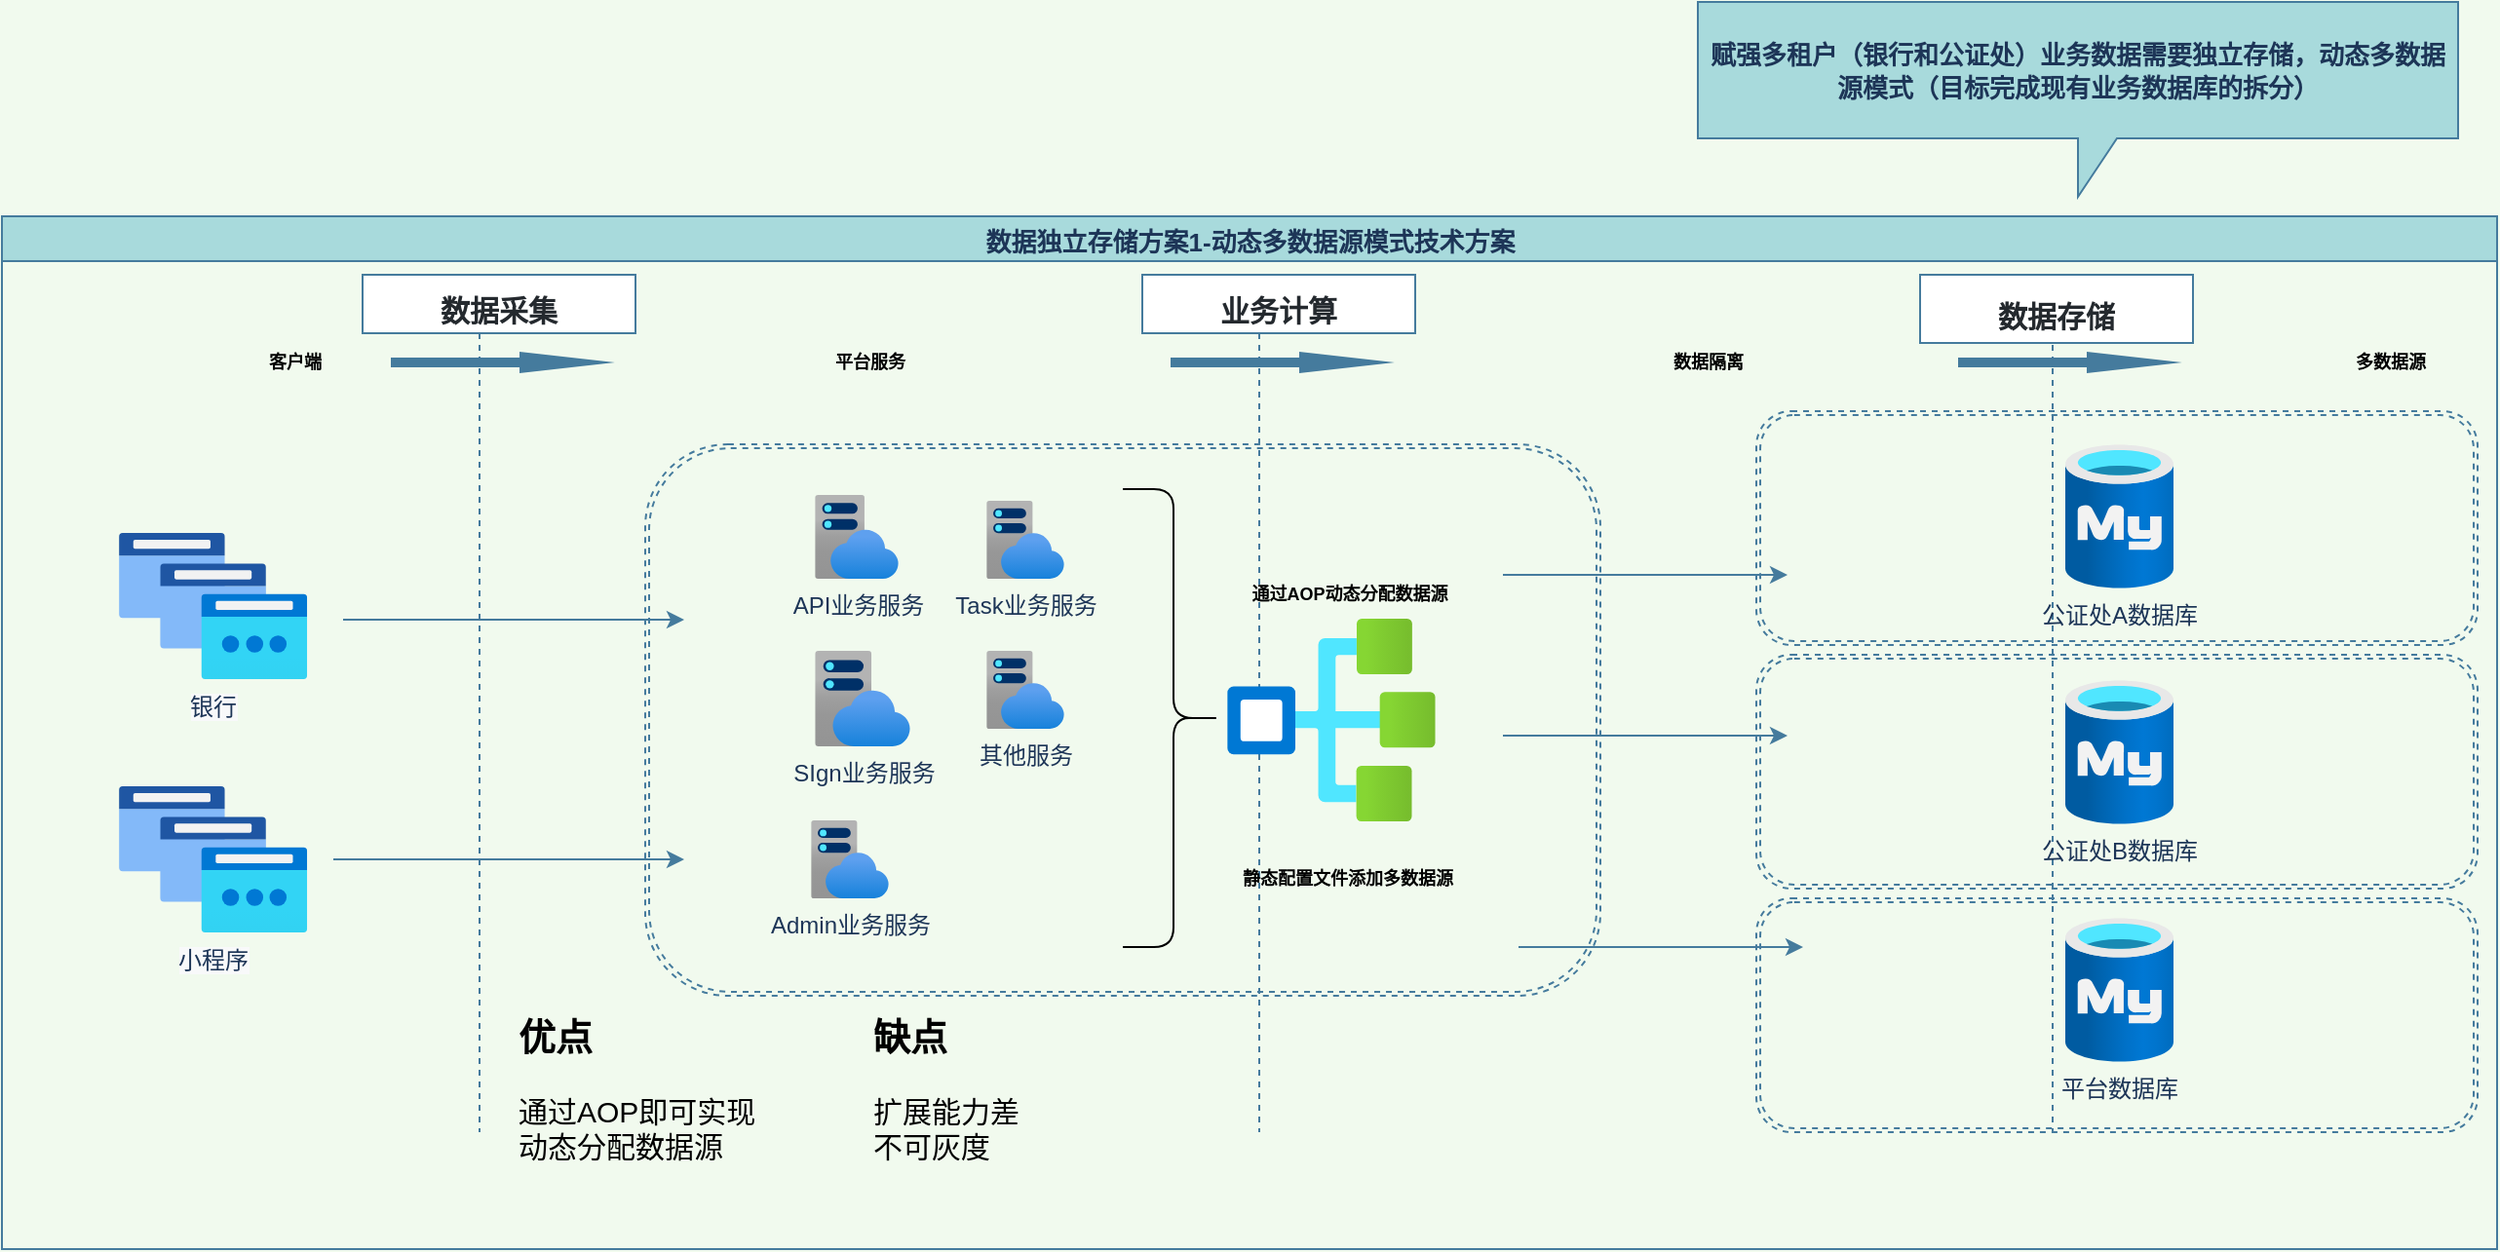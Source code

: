 <mxfile version="17.4.6" type="github" pages="2">
  <diagram id="78BLoj6I48kYaRuqE5UL" name="数据独立存储方案1-传统多数据源模式">
    <mxGraphModel dx="1422" dy="762" grid="1" gridSize="10" guides="1" tooltips="1" connect="1" arrows="1" fold="1" page="1" pageScale="1" pageWidth="1600" pageHeight="900" background="#F1FAEE" math="0" shadow="0">
      <root>
        <mxCell id="0" />
        <mxCell id="1" parent="0" />
        <mxCell id="ZK2Sy7To2DuazH64TaJp-1" value="&lt;span style=&quot;font-size: 13px&quot;&gt;数据独立存储方案1-动态多数据源模式技术方案&lt;/span&gt;" style="swimlane;labelBackgroundColor=none;labelBorderColor=none;fontSize=16;fillColor=#A8DADC;html=1;strokeColor=#457B9D;fontColor=#1D3557;" parent="1" vertex="1">
          <mxGeometry x="30" y="150" width="1280" height="530" as="geometry">
            <mxRectangle x="30" y="150" width="160" height="23" as="alternateBounds" />
          </mxGeometry>
        </mxCell>
        <mxCell id="8aGe5UOQVmx-klE6Vs5v-14" value="" style="shape=ext;double=1;rounded=1;whiteSpace=wrap;html=1;dashed=1;labelBackgroundColor=none;sketch=0;fontSize=14;fontColor=#000000;strokeColor=#457B9D;fillColor=none;" parent="ZK2Sy7To2DuazH64TaJp-1" vertex="1">
          <mxGeometry x="900" y="350" width="370" height="120" as="geometry" />
        </mxCell>
        <mxCell id="ZK2Sy7To2DuazH64TaJp-43" value="" style="shape=ext;double=1;rounded=1;whiteSpace=wrap;html=1;dashed=1;labelBackgroundColor=none;sketch=0;fontSize=14;fontColor=#000000;strokeColor=#457B9D;fillColor=none;labelPosition=center;verticalLabelPosition=top;align=center;verticalAlign=bottom;" parent="ZK2Sy7To2DuazH64TaJp-1" vertex="1">
          <mxGeometry x="330" y="117" width="490" height="283" as="geometry" />
        </mxCell>
        <mxCell id="ZK2Sy7To2DuazH64TaJp-2" value="" style="shape=ext;double=1;rounded=1;whiteSpace=wrap;html=1;dashed=1;labelBackgroundColor=none;sketch=0;fontSize=14;fontColor=#000000;strokeColor=#457B9D;fillColor=none;" parent="ZK2Sy7To2DuazH64TaJp-1" vertex="1">
          <mxGeometry x="900" y="100" width="370" height="120" as="geometry" />
        </mxCell>
        <mxCell id="ZK2Sy7To2DuazH64TaJp-3" value="" style="shape=ext;double=1;rounded=1;whiteSpace=wrap;html=1;dashed=1;labelBackgroundColor=none;sketch=0;fontSize=14;fontColor=#000000;strokeColor=#457B9D;fillColor=none;" parent="ZK2Sy7To2DuazH64TaJp-1" vertex="1">
          <mxGeometry x="900" y="225" width="370" height="120" as="geometry" />
        </mxCell>
        <mxCell id="ZK2Sy7To2DuazH64TaJp-4" value="" style="line;strokeWidth=1;direction=south;html=1;strokeColor=#457B9D;dashed=1;labelBackgroundColor=#F1FAEE;fillColor=#A8DADC;fontColor=#1D3557;" parent="ZK2Sy7To2DuazH64TaJp-1" vertex="1">
          <mxGeometry x="240" y="60" width="10" height="410" as="geometry" />
        </mxCell>
        <mxCell id="ZK2Sy7To2DuazH64TaJp-5" value="" style="line;strokeWidth=1;direction=south;html=1;strokeColor=#457B9D;dashed=1;labelBackgroundColor=#F1FAEE;fillColor=#A8DADC;fontColor=#1D3557;" parent="ZK2Sy7To2DuazH64TaJp-1" vertex="1">
          <mxGeometry x="1047" y="60" width="10" height="410" as="geometry" />
        </mxCell>
        <mxCell id="ZK2Sy7To2DuazH64TaJp-6" value="" style="line;strokeWidth=1;direction=south;html=1;strokeColor=#457B9D;dashed=1;labelBackgroundColor=#F1FAEE;fillColor=#A8DADC;fontColor=#1D3557;" parent="ZK2Sy7To2DuazH64TaJp-1" vertex="1">
          <mxGeometry x="640" y="60" width="10" height="410" as="geometry" />
        </mxCell>
        <mxCell id="ZK2Sy7To2DuazH64TaJp-7" value="公证处A数据库" style="aspect=fixed;html=1;points=[];align=center;image;fontSize=12;image=img/lib/azure2/databases/Azure_Database_MySQL_Server.svg;labelBackgroundColor=none;fillColor=#A8DADC;strokeColor=#457B9D;fontColor=#1D3557;" parent="ZK2Sy7To2DuazH64TaJp-1" vertex="1">
          <mxGeometry x="1058.5" y="117" width="55.5" height="74" as="geometry" />
        </mxCell>
        <mxCell id="ZK2Sy7To2DuazH64TaJp-9" value="公证处B数据库" style="aspect=fixed;html=1;points=[];align=center;image;fontSize=12;image=img/lib/azure2/databases/Azure_Database_MySQL_Server.svg;labelBackgroundColor=none;fillColor=#A8DADC;strokeColor=#457B9D;fontColor=#1D3557;" parent="ZK2Sy7To2DuazH64TaJp-1" vertex="1">
          <mxGeometry x="1058.5" y="238" width="55.5" height="74" as="geometry" />
        </mxCell>
        <mxCell id="ZK2Sy7To2DuazH64TaJp-10" value="&lt;span&gt;平台数据库&lt;/span&gt;" style="aspect=fixed;html=1;points=[];align=center;image;fontSize=12;image=img/lib/azure2/databases/Azure_Database_MySQL_Server.svg;labelBackgroundColor=none;fillColor=#A8DADC;strokeColor=#457B9D;fontColor=#1D3557;" parent="ZK2Sy7To2DuazH64TaJp-1" vertex="1">
          <mxGeometry x="1058.5" y="360" width="55.5" height="74" as="geometry" />
        </mxCell>
        <mxCell id="ZK2Sy7To2DuazH64TaJp-11" value="" style="shape=singleArrow;whiteSpace=wrap;html=1;arrowWidth=0.4;arrowSize=0.4;rounded=0;sketch=0;fontColor=#1D3557;strokeColor=#457B9D;fillColor=#457B9D;" parent="ZK2Sy7To2DuazH64TaJp-1" vertex="1">
          <mxGeometry x="200" y="70" width="110" height="10" as="geometry" />
        </mxCell>
        <mxCell id="ZK2Sy7To2DuazH64TaJp-12" value="&lt;span style=&quot;font-size: 9px&quot;&gt;客户端&lt;/span&gt;" style="text;html=1;align=center;verticalAlign=middle;resizable=0;points=[];autosize=1;strokeColor=none;fillColor=none;fontColor=#000000;fontStyle=1;fontSize=9;" parent="ZK2Sy7To2DuazH64TaJp-1" vertex="1">
          <mxGeometry x="125" y="65" width="50" height="20" as="geometry" />
        </mxCell>
        <mxCell id="ZK2Sy7To2DuazH64TaJp-13" value="&lt;h3 style=&quot;padding: 0px ; margin: 24px 0px 16px ; box-sizing: border-box ; font-size: 1.25em ; line-height: 1.25 ; color: rgb(36 , 41 , 46) ; font-family: , &amp;#34;blinkmacsystemfont&amp;#34; , &amp;#34;segoe ui&amp;#34; , &amp;#34;helvetica&amp;#34; , &amp;#34;arial&amp;#34; , sans-serif , &amp;#34;apple color emoji&amp;#34; , &amp;#34;segoe ui emoji&amp;#34; , &amp;#34;segoe ui symbol&amp;#34;&quot;&gt;数据采集&lt;/h3&gt;" style="whiteSpace=wrap;html=1;rounded=0;sketch=0;fontColor=#1D3557;strokeColor=#457B9D;fillColor=#FFFFFF;labelBackgroundColor=none;" parent="ZK2Sy7To2DuazH64TaJp-1" vertex="1">
          <mxGeometry x="185" y="30" width="140" height="30" as="geometry" />
        </mxCell>
        <mxCell id="ZK2Sy7To2DuazH64TaJp-14" value="" style="shape=singleArrow;whiteSpace=wrap;html=1;arrowWidth=0.4;arrowSize=0.4;rounded=0;sketch=0;fontColor=#1D3557;strokeColor=#457B9D;fillColor=#457B9D;" parent="ZK2Sy7To2DuazH64TaJp-1" vertex="1">
          <mxGeometry x="600" y="70" width="110" height="10" as="geometry" />
        </mxCell>
        <mxCell id="ZK2Sy7To2DuazH64TaJp-15" value="&lt;h3 style=&quot;padding: 0px ; margin: 24px 0px 16px ; box-sizing: border-box ; font-size: 1.25em ; line-height: 1.25 ; color: rgb(36 , 41 , 46) ; font-family: , &amp;#34;blinkmacsystemfont&amp;#34; , &amp;#34;segoe ui&amp;#34; , &amp;#34;helvetica&amp;#34; , &amp;#34;arial&amp;#34; , sans-serif , &amp;#34;apple color emoji&amp;#34; , &amp;#34;segoe ui emoji&amp;#34; , &amp;#34;segoe ui symbol&amp;#34;&quot;&gt;业务计算&lt;/h3&gt;" style="whiteSpace=wrap;html=1;rounded=0;sketch=0;fontColor=#1D3557;strokeColor=#457B9D;fillColor=#FFFFFF;" parent="ZK2Sy7To2DuazH64TaJp-1" vertex="1">
          <mxGeometry x="585" y="30" width="140" height="30" as="geometry" />
        </mxCell>
        <mxCell id="ZK2Sy7To2DuazH64TaJp-16" value="" style="shape=singleArrow;whiteSpace=wrap;html=1;arrowWidth=0.4;arrowSize=0.4;rounded=0;sketch=0;fontColor=#1D3557;strokeColor=#457B9D;fillColor=#457B9D;" parent="ZK2Sy7To2DuazH64TaJp-1" vertex="1">
          <mxGeometry x="1004" y="70" width="110" height="10" as="geometry" />
        </mxCell>
        <mxCell id="ZK2Sy7To2DuazH64TaJp-17" value="&lt;h3 style=&quot;padding: 0px ; margin: 24px 0px 16px ; box-sizing: border-box ; font-size: 1.25em ; line-height: 1.25 ; color: rgb(36 , 41 , 46) ; font-family: , &amp;#34;blinkmacsystemfont&amp;#34; , &amp;#34;segoe ui&amp;#34; , &amp;#34;helvetica&amp;#34; , &amp;#34;arial&amp;#34; , sans-serif , &amp;#34;apple color emoji&amp;#34; , &amp;#34;segoe ui emoji&amp;#34; , &amp;#34;segoe ui symbol&amp;#34;&quot;&gt;数据存储&lt;/h3&gt;" style="whiteSpace=wrap;html=1;rounded=0;sketch=0;fontColor=#1D3557;strokeColor=#457B9D;fillColor=#FFFFFF;" parent="ZK2Sy7To2DuazH64TaJp-1" vertex="1">
          <mxGeometry x="984" y="30" width="140" height="35" as="geometry" />
        </mxCell>
        <mxCell id="ZK2Sy7To2DuazH64TaJp-18" value="API业务服务" style="aspect=fixed;html=1;points=[];align=center;image;fontSize=12;image=img/lib/azure2/app_services/App_Service_Plans.svg;rounded=0;sketch=0;fontColor=#1D3557;strokeColor=#457B9D;fillColor=#A8DADC;labelBackgroundColor=none;" parent="ZK2Sy7To2DuazH64TaJp-1" vertex="1">
          <mxGeometry x="417" y="143" width="43" height="43" as="geometry" />
        </mxCell>
        <mxCell id="ZK2Sy7To2DuazH64TaJp-19" value="平台服务" style="text;html=1;align=center;verticalAlign=middle;resizable=0;points=[];autosize=1;strokeColor=none;fillColor=none;fontColor=#000000;fontStyle=1;fontSize=9;" parent="ZK2Sy7To2DuazH64TaJp-1" vertex="1">
          <mxGeometry x="415" y="65" width="60" height="20" as="geometry" />
        </mxCell>
        <mxCell id="ZK2Sy7To2DuazH64TaJp-20" value="&lt;font style=&quot;font-size: 9px&quot;&gt;数据隔离&lt;/font&gt;" style="text;html=1;align=center;verticalAlign=middle;resizable=0;points=[];autosize=1;strokeColor=none;fillColor=none;fontColor=#000000;fontStyle=1;fontSize=9;" parent="ZK2Sy7To2DuazH64TaJp-1" vertex="1">
          <mxGeometry x="845" y="65" width="60" height="20" as="geometry" />
        </mxCell>
        <mxCell id="ZK2Sy7To2DuazH64TaJp-24" value="&lt;span style=&quot;font-size: 9px;&quot;&gt;多数据源&lt;/span&gt;" style="text;html=1;align=center;verticalAlign=middle;resizable=0;points=[];autosize=1;strokeColor=none;fillColor=none;fontColor=#000000;fontStyle=1;fontSize=9;" parent="ZK2Sy7To2DuazH64TaJp-1" vertex="1">
          <mxGeometry x="1195" y="65" width="60" height="20" as="geometry" />
        </mxCell>
        <mxCell id="ZK2Sy7To2DuazH64TaJp-25" value="" style="edgeStyle=orthogonalEdgeStyle;curved=0;rounded=1;sketch=0;orthogonalLoop=1;jettySize=auto;html=1;fontSize=19;fontColor=#000000;strokeColor=#457B9D;fillColor=#A8DADC;" parent="ZK2Sy7To2DuazH64TaJp-1" edge="1">
          <mxGeometry relative="1" as="geometry">
            <mxPoint x="770" y="266.5" as="sourcePoint" />
            <mxPoint x="916" y="266.5" as="targetPoint" />
          </mxGeometry>
        </mxCell>
        <mxCell id="ZK2Sy7To2DuazH64TaJp-26" value="" style="edgeStyle=orthogonalEdgeStyle;curved=0;rounded=1;sketch=0;orthogonalLoop=1;jettySize=auto;html=1;fontSize=19;fontColor=#000000;strokeColor=#457B9D;fillColor=#A8DADC;" parent="ZK2Sy7To2DuazH64TaJp-1" edge="1">
          <mxGeometry relative="1" as="geometry">
            <mxPoint x="778" y="375" as="sourcePoint" />
            <mxPoint x="924" y="375" as="targetPoint" />
          </mxGeometry>
        </mxCell>
        <mxCell id="ZK2Sy7To2DuazH64TaJp-27" value="&lt;span style=&quot;color: rgb(29 , 53 , 87) ; background-color: rgb(248 , 249 , 250)&quot;&gt;银行&lt;/span&gt;" style="aspect=fixed;html=1;points=[];align=center;image;fontSize=12;image=img/lib/azure2/networking/IP_Groups.svg;rounded=0;sketch=0;fontColor=#000000;strokeColor=#457B9D;fillColor=none;" parent="ZK2Sy7To2DuazH64TaJp-1" vertex="1">
          <mxGeometry x="60" y="162.5" width="96.64" height="75" as="geometry" />
        </mxCell>
        <mxCell id="ZK2Sy7To2DuazH64TaJp-28" value="" style="edgeStyle=orthogonalEdgeStyle;curved=0;rounded=1;sketch=0;orthogonalLoop=1;jettySize=auto;html=1;fontSize=19;fontColor=#000000;strokeColor=#457B9D;fillColor=#A8DADC;" parent="ZK2Sy7To2DuazH64TaJp-1" edge="1">
          <mxGeometry relative="1" as="geometry">
            <mxPoint x="175" y="207" as="sourcePoint" />
            <mxPoint x="350" y="207" as="targetPoint" />
          </mxGeometry>
        </mxCell>
        <mxCell id="8aGe5UOQVmx-klE6Vs5v-1" value="&lt;span style=&quot;color: rgb(29 , 53 , 87) ; background-color: rgb(248 , 249 , 250)&quot;&gt;小程序&lt;/span&gt;" style="aspect=fixed;html=1;points=[];align=center;image;fontSize=12;image=img/lib/azure2/networking/IP_Groups.svg;rounded=0;sketch=0;fontColor=#000000;strokeColor=#457B9D;fillColor=none;" parent="ZK2Sy7To2DuazH64TaJp-1" vertex="1">
          <mxGeometry x="60" y="292.5" width="96.64" height="75" as="geometry" />
        </mxCell>
        <mxCell id="8aGe5UOQVmx-klE6Vs5v-2" value="" style="edgeStyle=orthogonalEdgeStyle;curved=0;rounded=1;sketch=0;orthogonalLoop=1;jettySize=auto;html=1;fontSize=19;fontColor=#000000;strokeColor=#457B9D;fillColor=#A8DADC;" parent="ZK2Sy7To2DuazH64TaJp-1" edge="1">
          <mxGeometry relative="1" as="geometry">
            <mxPoint x="170" y="330" as="sourcePoint" />
            <mxPoint x="350" y="330" as="targetPoint" />
          </mxGeometry>
        </mxCell>
        <mxCell id="8aGe5UOQVmx-klE6Vs5v-4" value="Admin业务服务" style="aspect=fixed;html=1;points=[];align=center;image;fontSize=12;image=img/lib/azure2/app_services/App_Service_Plans.svg;rounded=0;sketch=0;fontColor=#1D3557;strokeColor=#457B9D;fillColor=#A8DADC;labelBackgroundColor=none;" parent="ZK2Sy7To2DuazH64TaJp-1" vertex="1">
          <mxGeometry x="415" y="310" width="40" height="40" as="geometry" />
        </mxCell>
        <mxCell id="8aGe5UOQVmx-klE6Vs5v-7" value="SIgn业务服务" style="aspect=fixed;html=1;points=[];align=center;image;fontSize=12;image=img/lib/azure2/app_services/App_Service_Plans.svg;rounded=0;sketch=0;fontColor=#1D3557;strokeColor=#457B9D;fillColor=#A8DADC;labelBackgroundColor=none;" parent="ZK2Sy7To2DuazH64TaJp-1" vertex="1">
          <mxGeometry x="417" y="223" width="49" height="49" as="geometry" />
        </mxCell>
        <mxCell id="8aGe5UOQVmx-klE6Vs5v-9" value="" style="aspect=fixed;html=1;points=[];align=left;image;fontSize=12;image=img/lib/azure2/general/Workflow.svg;rotation=-90;labelPosition=right;verticalLabelPosition=middle;verticalAlign=top;horizontal=0;" parent="ZK2Sy7To2DuazH64TaJp-1" vertex="1">
          <mxGeometry x="630" y="205" width="103.95" height="107" as="geometry" />
        </mxCell>
        <mxCell id="8aGe5UOQVmx-klE6Vs5v-11" value="Task业务服务" style="aspect=fixed;html=1;points=[];align=center;image;fontSize=12;image=img/lib/azure2/app_services/App_Service_Plans.svg;rounded=0;sketch=0;fontColor=#1D3557;strokeColor=#457B9D;fillColor=#A8DADC;labelBackgroundColor=none;" parent="ZK2Sy7To2DuazH64TaJp-1" vertex="1">
          <mxGeometry x="505" y="146" width="40" height="40" as="geometry" />
        </mxCell>
        <mxCell id="8aGe5UOQVmx-klE6Vs5v-13" value="其他服务" style="aspect=fixed;html=1;points=[];align=center;image;fontSize=12;image=img/lib/azure2/app_services/App_Service_Plans.svg;rounded=0;sketch=0;fontColor=#1D3557;strokeColor=#457B9D;fillColor=#A8DADC;labelBackgroundColor=none;" parent="ZK2Sy7To2DuazH64TaJp-1" vertex="1">
          <mxGeometry x="505" y="223" width="40" height="40" as="geometry" />
        </mxCell>
        <mxCell id="ZK2Sy7To2DuazH64TaJp-45" value="" style="edgeStyle=orthogonalEdgeStyle;curved=0;rounded=1;sketch=0;orthogonalLoop=1;jettySize=auto;html=1;fontSize=19;fontColor=#000000;strokeColor=#457B9D;fillColor=#A8DADC;" parent="ZK2Sy7To2DuazH64TaJp-1" edge="1">
          <mxGeometry relative="1" as="geometry">
            <mxPoint x="770" y="184" as="sourcePoint" />
            <mxPoint x="916" y="184" as="targetPoint" />
          </mxGeometry>
        </mxCell>
        <mxCell id="8aGe5UOQVmx-klE6Vs5v-16" value="通过AOP动态分配数据源" style="text;html=1;align=center;verticalAlign=middle;resizable=0;points=[];autosize=1;strokeColor=none;fillColor=none;fontColor=#000000;fontStyle=1;fontSize=9;" parent="ZK2Sy7To2DuazH64TaJp-1" vertex="1">
          <mxGeometry x="616" y="184" width="150" height="20" as="geometry" />
        </mxCell>
        <mxCell id="7JOzHNRmuQbyhO_7rJKC-1" value="" style="shape=curlyBracket;whiteSpace=wrap;html=1;rounded=1;flipH=1;labelBackgroundColor=none;sketch=0;fontSize=19;fontColor=#000000;strokeColor=#000000;fillColor=none;" parent="ZK2Sy7To2DuazH64TaJp-1" vertex="1">
          <mxGeometry x="575" y="140" width="52" height="235" as="geometry" />
        </mxCell>
        <mxCell id="sWtIzL0SpPynKoMCm1bQ-1" value="静态配置文件添加多数据源" style="text;html=1;align=center;verticalAlign=middle;resizable=0;points=[];autosize=1;strokeColor=none;fillColor=none;fontColor=#000000;fontStyle=1;fontSize=9;" parent="ZK2Sy7To2DuazH64TaJp-1" vertex="1">
          <mxGeometry x="610" y="330" width="160" height="20" as="geometry" />
        </mxCell>
        <mxCell id="Ar24O--DBGi3847loqv_-1" value="&lt;h1&gt;&lt;font style=&quot;font-size: 19px&quot;&gt;优点&lt;/font&gt;&lt;/h1&gt;&lt;p style=&quot;font-size: 15px&quot;&gt;通过AOP即可实现&lt;br&gt;动态分配数据源&lt;/p&gt;" style="text;html=1;strokeColor=none;fillColor=none;spacing=5;spacingTop=-20;whiteSpace=wrap;overflow=hidden;rounded=0;" parent="ZK2Sy7To2DuazH64TaJp-1" vertex="1">
          <mxGeometry x="260" y="400" width="170" height="110" as="geometry" />
        </mxCell>
        <mxCell id="Ar24O--DBGi3847loqv_-2" value="&lt;h1&gt;&lt;font style=&quot;font-size: 19px&quot;&gt;缺点&lt;/font&gt;&lt;/h1&gt;&lt;p style=&quot;font-size: 15px&quot;&gt;&lt;font style=&quot;font-size: 15px&quot;&gt;扩展能力差&lt;br&gt;&lt;/font&gt;&lt;span&gt;不可灰度&lt;br&gt;&lt;/span&gt;&lt;span style=&quot;color: rgba(0 , 0 , 0 , 0) ; font-family: monospace ; font-size: 0px&quot;&gt;%3CmxGraphModel%3E%3Croot%3E%3CmxCell%20id%3D%220%22%2F%3E%3CmxCell%20id%3D%221%22%20parent%3D%220%22%2F%3E%3CmxCell%20id%3D%222%22%20value%3D%22%26lt%3Bh1%26gt%3B%E4%BC%98%E7%82%B9%26lt%3B%2Fh1%26gt%3B%26lt%3Bp%26gt%3B%E9%80%9A%E8%BF%87AOP%E5%8F%AF%E4%BB%A5%E5%AE%8C%E6%88%90%26lt%3B%2Fp%26gt%3B%22%20style%3D%22text%3Bhtml%3D1%3BstrokeColor%3Dnone%3BfillColor%3Dnone%3Bspacing%3D5%3BspacingTop%3D-20%3BwhiteSpace%3Dwrap%3Boverflow%3Dhidden%3Brounded%3D0%3B%22%20vertex%3D%221%22%20parent%3D%221%22%3E%3CmxGeometry%20x%3D%22320%22%20y%3D%22570%22%20width%3D%22185%22%20height%3D%22100%22%20as%3D%22geometry%22%2F%3E%3C%2FmxCell%3E%3C%2Froot%3E%3C%2FmxGraphModel%12&lt;/span&gt;&lt;/p&gt;" style="text;html=1;strokeColor=none;fillColor=none;spacing=5;spacingTop=-20;whiteSpace=wrap;overflow=hidden;rounded=0;" parent="ZK2Sy7To2DuazH64TaJp-1" vertex="1">
          <mxGeometry x="442" y="400" width="185" height="110" as="geometry" />
        </mxCell>
        <mxCell id="ZK2Sy7To2DuazH64TaJp-44" value="&lt;div&gt;&lt;div&gt;&lt;span style=&quot;font-family: &amp;#34;larkhacksafarifont&amp;#34; , &amp;#34;larkemojifont&amp;#34; , &amp;#34;larkchinesequote&amp;#34; , , &amp;#34;blinkmacsystemfont&amp;#34; , &amp;#34;helvetica neue&amp;#34; , &amp;#34;arial&amp;#34; , &amp;#34;segoe ui&amp;#34; , &amp;#34;pingfang sc&amp;#34; , &amp;#34;microsoft yahei&amp;#34; , &amp;#34;hiragino sans gb&amp;#34; , sans-serif , &amp;#34;apple color emoji&amp;#34; , &amp;#34;segoe ui emoji&amp;#34; , &amp;#34;segoe ui symbol&amp;#34; , &amp;#34;noto color emoji&amp;#34;&quot;&gt;&lt;span style=&quot;font-size: 13px&quot;&gt;赋强多租户（银行和公证处）业务数据需要独立存储，动态多数据源模式（目标完成现有业务数据库的拆分）&lt;/span&gt;&lt;/span&gt;&lt;/div&gt;&lt;/div&gt;" style="shape=callout;whiteSpace=wrap;html=1;perimeter=calloutPerimeter;labelBackgroundColor=none;labelBorderColor=none;fontSize=14;fillColor=#A8DADC;strokeColor=#457B9D;fontColor=#1D3557;fontStyle=1" parent="1" vertex="1">
          <mxGeometry x="900" y="40" width="390" height="100" as="geometry" />
        </mxCell>
      </root>
    </mxGraphModel>
  </diagram>
  <diagram id="1GsaGOhPuQo9N7ZaYMCB" name="数据独立存储方案2-基于服务多数据源模式技术方案">
    <mxGraphModel dx="1422" dy="762" grid="1" gridSize="10" guides="1" tooltips="1" connect="1" arrows="1" fold="1" page="1" pageScale="1" pageWidth="1600" pageHeight="900" background="#F1FAEE" math="0" shadow="0">
      <root>
        <mxCell id="0" />
        <mxCell id="1" parent="0" />
        <mxCell id="5C9GGsjlYOhXfarIp8Tb-1" value="&lt;font style=&quot;font-size: 16px&quot;&gt;数据独立存储方案2-基于服务多数据源模式技术方案&lt;/font&gt;" style="swimlane;labelBackgroundColor=none;labelBorderColor=none;fontSize=16;fillColor=#A8DADC;html=1;strokeColor=#457B9D;fontColor=#1D3557;" parent="1" vertex="1">
          <mxGeometry x="30" y="150" width="1280" height="500" as="geometry">
            <mxRectangle x="30" y="150" width="160" height="23" as="alternateBounds" />
          </mxGeometry>
        </mxCell>
        <mxCell id="aedtP0L5RRCJyESwE4hs-1" value="&lt;span style=&quot;font-size: 9px ; font-weight: 700&quot;&gt;平台业务服务&lt;/span&gt;" style="shape=ext;double=1;rounded=1;whiteSpace=wrap;html=1;dashed=1;labelBackgroundColor=none;sketch=0;fontSize=14;fontColor=#000000;strokeColor=#457B9D;fillColor=none;labelPosition=center;verticalLabelPosition=top;align=center;verticalAlign=bottom;" vertex="1" parent="5C9GGsjlYOhXfarIp8Tb-1">
          <mxGeometry x="900" y="117" width="130" height="313" as="geometry" />
        </mxCell>
        <mxCell id="knl8iM3lEiRTkJogPcER-1" value="&lt;span style=&quot;font-size: 9px ; font-weight: 700&quot;&gt;平台system服务&lt;/span&gt;" style="shape=ext;double=1;rounded=1;whiteSpace=wrap;html=1;dashed=1;labelBackgroundColor=none;sketch=0;fontSize=14;fontColor=#000000;strokeColor=#457B9D;fillColor=none;labelPosition=center;verticalLabelPosition=top;align=center;verticalAlign=bottom;" parent="5C9GGsjlYOhXfarIp8Tb-1" vertex="1">
          <mxGeometry x="280" y="130" width="140" height="320" as="geometry" />
        </mxCell>
        <mxCell id="QnGywbHcmohgSB-NV8yT-2" value="" style="line;strokeWidth=1;direction=south;html=1;strokeColor=#457B9D;dashed=1;labelBackgroundColor=#F1FAEE;fillColor=#A8DADC;fontColor=#1D3557;" parent="5C9GGsjlYOhXfarIp8Tb-1" vertex="1">
          <mxGeometry x="240" y="60" width="10" height="410" as="geometry" />
        </mxCell>
        <mxCell id="QnGywbHcmohgSB-NV8yT-3" value="" style="line;strokeWidth=1;direction=south;html=1;strokeColor=#457B9D;dashed=1;labelBackgroundColor=#F1FAEE;fillColor=#A8DADC;fontColor=#1D3557;" parent="5C9GGsjlYOhXfarIp8Tb-1" vertex="1">
          <mxGeometry x="1047" y="60" width="10" height="410" as="geometry" />
        </mxCell>
        <mxCell id="QnGywbHcmohgSB-NV8yT-4" value="" style="line;strokeWidth=1;direction=south;html=1;strokeColor=#457B9D;dashed=1;labelBackgroundColor=#F1FAEE;fillColor=#A8DADC;fontColor=#1D3557;" parent="5C9GGsjlYOhXfarIp8Tb-1" vertex="1">
          <mxGeometry x="640" y="60" width="10" height="410" as="geometry" />
        </mxCell>
        <mxCell id="5C9GGsjlYOhXfarIp8Tb-4" value="公证处A数据库" style="aspect=fixed;html=1;points=[];align=center;image;fontSize=12;image=img/lib/azure2/databases/Azure_Database_MySQL_Server.svg;labelBackgroundColor=none;fillColor=#A8DADC;strokeColor=#457B9D;fontColor=#1D3557;" parent="5C9GGsjlYOhXfarIp8Tb-1" vertex="1">
          <mxGeometry x="1170" y="110" width="55.5" height="74" as="geometry" />
        </mxCell>
        <mxCell id="5C9GGsjlYOhXfarIp8Tb-5" value="平台数据库" style="aspect=fixed;html=1;points=[];align=center;image;fontSize=12;image=img/lib/azure2/databases/Azure_Database_MySQL_Server.svg;labelBackgroundColor=none;fillColor=#A8DADC;strokeColor=#457B9D;fontColor=#1D3557;" parent="5C9GGsjlYOhXfarIp8Tb-1" vertex="1">
          <mxGeometry x="328" y="350" width="55.5" height="74" as="geometry" />
        </mxCell>
        <mxCell id="QnGywbHcmohgSB-NV8yT-7" value="公证处B数据库" style="aspect=fixed;html=1;points=[];align=center;image;fontSize=12;image=img/lib/azure2/databases/Azure_Database_MySQL_Server.svg;labelBackgroundColor=none;fillColor=#A8DADC;strokeColor=#457B9D;fontColor=#1D3557;" parent="5C9GGsjlYOhXfarIp8Tb-1" vertex="1">
          <mxGeometry x="1170" y="230" width="55.5" height="74" as="geometry" />
        </mxCell>
        <mxCell id="QnGywbHcmohgSB-NV8yT-6" value="。。。" style="aspect=fixed;html=1;points=[];align=center;image;fontSize=12;image=img/lib/azure2/databases/Azure_Database_MySQL_Server.svg;labelBackgroundColor=none;fillColor=#A8DADC;strokeColor=#457B9D;fontColor=#1D3557;" parent="5C9GGsjlYOhXfarIp8Tb-1" vertex="1">
          <mxGeometry x="1170" y="360" width="55.5" height="74" as="geometry" />
        </mxCell>
        <mxCell id="QnGywbHcmohgSB-NV8yT-9" value="" style="shape=singleArrow;whiteSpace=wrap;html=1;arrowWidth=0.4;arrowSize=0.4;rounded=0;sketch=0;fontColor=#1D3557;strokeColor=#457B9D;fillColor=#457B9D;" parent="5C9GGsjlYOhXfarIp8Tb-1" vertex="1">
          <mxGeometry x="200" y="70" width="110" height="10" as="geometry" />
        </mxCell>
        <mxCell id="QnGywbHcmohgSB-NV8yT-8" value="&lt;span style=&quot;font-size: 9px&quot;&gt;客户端&lt;/span&gt;" style="text;html=1;align=center;verticalAlign=middle;resizable=0;points=[];autosize=1;strokeColor=none;fillColor=none;fontColor=#000000;fontStyle=1;fontSize=9;" parent="5C9GGsjlYOhXfarIp8Tb-1" vertex="1">
          <mxGeometry x="125" y="65" width="50" height="20" as="geometry" />
        </mxCell>
        <mxCell id="QnGywbHcmohgSB-NV8yT-10" value="&lt;h3 style=&quot;padding: 0px ; margin: 24px 0px 16px ; box-sizing: border-box ; font-size: 1.25em ; line-height: 1.25 ; color: rgb(36 , 41 , 46) ; font-family: , &amp;#34;blinkmacsystemfont&amp;#34; , &amp;#34;segoe ui&amp;#34; , &amp;#34;helvetica&amp;#34; , &amp;#34;arial&amp;#34; , sans-serif , &amp;#34;apple color emoji&amp;#34; , &amp;#34;segoe ui emoji&amp;#34; , &amp;#34;segoe ui symbol&amp;#34;&quot;&gt;服务消费&lt;/h3&gt;" style="whiteSpace=wrap;html=1;rounded=0;sketch=0;fontColor=#1D3557;strokeColor=#457B9D;fillColor=#FFFFFF;labelBackgroundColor=none;" parent="5C9GGsjlYOhXfarIp8Tb-1" vertex="1">
          <mxGeometry x="185" y="30" width="140" height="30" as="geometry" />
        </mxCell>
        <mxCell id="QnGywbHcmohgSB-NV8yT-11" value="" style="shape=singleArrow;whiteSpace=wrap;html=1;arrowWidth=0.4;arrowSize=0.4;rounded=0;sketch=0;fontColor=#1D3557;strokeColor=#457B9D;fillColor=#457B9D;" parent="5C9GGsjlYOhXfarIp8Tb-1" vertex="1">
          <mxGeometry x="600" y="70" width="110" height="10" as="geometry" />
        </mxCell>
        <mxCell id="QnGywbHcmohgSB-NV8yT-12" value="&lt;h3 style=&quot;padding: 0px ; margin: 24px 0px 16px ; box-sizing: border-box ; font-size: 1.25em ; line-height: 1.25 ; color: rgb(36 , 41 , 46) ; font-family: , &amp;#34;blinkmacsystemfont&amp;#34; , &amp;#34;segoe ui&amp;#34; , &amp;#34;helvetica&amp;#34; , &amp;#34;arial&amp;#34; , sans-serif , &amp;#34;apple color emoji&amp;#34; , &amp;#34;segoe ui emoji&amp;#34; , &amp;#34;segoe ui symbol&amp;#34;&quot;&gt;服务中心&lt;/h3&gt;" style="whiteSpace=wrap;html=1;rounded=0;sketch=0;fontColor=#1D3557;strokeColor=#457B9D;fillColor=#FFFFFF;" parent="5C9GGsjlYOhXfarIp8Tb-1" vertex="1">
          <mxGeometry x="585" y="30" width="140" height="30" as="geometry" />
        </mxCell>
        <mxCell id="QnGywbHcmohgSB-NV8yT-13" value="" style="shape=singleArrow;whiteSpace=wrap;html=1;arrowWidth=0.4;arrowSize=0.4;rounded=0;sketch=0;fontColor=#1D3557;strokeColor=#457B9D;fillColor=#457B9D;" parent="5C9GGsjlYOhXfarIp8Tb-1" vertex="1">
          <mxGeometry x="1004" y="70" width="110" height="10" as="geometry" />
        </mxCell>
        <mxCell id="QnGywbHcmohgSB-NV8yT-14" value="&lt;h3 style=&quot;padding: 0px ; margin: 24px 0px 16px ; box-sizing: border-box ; font-size: 1.25em ; line-height: 1.25 ; color: rgb(36 , 41 , 46) ; font-family: , &amp;#34;blinkmacsystemfont&amp;#34; , &amp;#34;segoe ui&amp;#34; , &amp;#34;helvetica&amp;#34; , &amp;#34;arial&amp;#34; , sans-serif , &amp;#34;apple color emoji&amp;#34; , &amp;#34;segoe ui emoji&amp;#34; , &amp;#34;segoe ui symbol&amp;#34;&quot;&gt;服务提供&lt;/h3&gt;" style="whiteSpace=wrap;html=1;rounded=0;sketch=0;fontColor=#1D3557;strokeColor=#457B9D;fillColor=#FFFFFF;" parent="5C9GGsjlYOhXfarIp8Tb-1" vertex="1">
          <mxGeometry x="984" y="30" width="140" height="35" as="geometry" />
        </mxCell>
        <mxCell id="QnGywbHcmohgSB-NV8yT-15" value="system服务" style="aspect=fixed;html=1;points=[];align=center;image;fontSize=12;image=img/lib/azure2/app_services/App_Service_Plans.svg;rounded=0;sketch=0;fontColor=#1D3557;strokeColor=#457B9D;fillColor=#A8DADC;labelBackgroundColor=none;" parent="5C9GGsjlYOhXfarIp8Tb-1" vertex="1">
          <mxGeometry x="328" y="210" width="64" height="64" as="geometry" />
        </mxCell>
        <mxCell id="QnGywbHcmohgSB-NV8yT-16" value="平台服务" style="text;html=1;align=center;verticalAlign=middle;resizable=0;points=[];autosize=1;strokeColor=none;fillColor=none;fontColor=#000000;fontStyle=1;fontSize=9;" parent="5C9GGsjlYOhXfarIp8Tb-1" vertex="1">
          <mxGeometry x="415" y="65" width="60" height="20" as="geometry" />
        </mxCell>
        <mxCell id="QnGywbHcmohgSB-NV8yT-17" value="&lt;font style=&quot;font-size: 9px;&quot;&gt;业务服务&lt;/font&gt;" style="text;html=1;align=center;verticalAlign=middle;resizable=0;points=[];autosize=1;strokeColor=none;fillColor=none;fontColor=#000000;fontStyle=1;fontSize=9;" parent="5C9GGsjlYOhXfarIp8Tb-1" vertex="1">
          <mxGeometry x="845" y="65" width="60" height="20" as="geometry" />
        </mxCell>
        <mxCell id="QnGywbHcmohgSB-NV8yT-18" value="平台业务A服务" style="aspect=fixed;html=1;points=[];align=center;image;fontSize=12;image=img/lib/azure2/app_services/App_Service_Plans.svg;rounded=0;sketch=0;fontColor=#1D3557;strokeColor=#457B9D;fillColor=#A8DADC;labelBackgroundColor=none;" parent="5C9GGsjlYOhXfarIp8Tb-1" vertex="1">
          <mxGeometry x="932" y="124" width="60" height="60" as="geometry" />
        </mxCell>
        <mxCell id="QnGywbHcmohgSB-NV8yT-19" value="平台业务B服务" style="aspect=fixed;html=1;points=[];align=center;image;fontSize=12;image=img/lib/azure2/app_services/App_Service_Plans.svg;rounded=0;sketch=0;fontColor=#1D3557;strokeColor=#457B9D;fillColor=#A8DADC;labelBackgroundColor=none;" parent="5C9GGsjlYOhXfarIp8Tb-1" vertex="1">
          <mxGeometry x="930" y="218" width="64" height="64" as="geometry" />
        </mxCell>
        <mxCell id="QnGywbHcmohgSB-NV8yT-20" value="。。。" style="aspect=fixed;html=1;points=[];align=center;image;fontSize=12;image=img/lib/azure2/app_services/App_Service_Plans.svg;rounded=0;sketch=0;fontColor=#1D3557;strokeColor=#457B9D;fillColor=#A8DADC;labelBackgroundColor=none;" parent="5C9GGsjlYOhXfarIp8Tb-1" vertex="1">
          <mxGeometry x="930" y="331" width="64" height="64" as="geometry" />
        </mxCell>
        <mxCell id="QnGywbHcmohgSB-NV8yT-21" value="&lt;span style=&quot;font-size: 9px;&quot;&gt;多数据源&lt;/span&gt;" style="text;html=1;align=center;verticalAlign=middle;resizable=0;points=[];autosize=1;strokeColor=none;fillColor=none;fontColor=#000000;fontStyle=1;fontSize=9;" parent="5C9GGsjlYOhXfarIp8Tb-1" vertex="1">
          <mxGeometry x="1195" y="65" width="60" height="20" as="geometry" />
        </mxCell>
        <mxCell id="QnGywbHcmohgSB-NV8yT-28" value="" style="edgeStyle=orthogonalEdgeStyle;curved=0;rounded=1;sketch=0;orthogonalLoop=1;jettySize=auto;html=1;fontSize=19;fontColor=#000000;strokeColor=#457B9D;fillColor=#A8DADC;" parent="5C9GGsjlYOhXfarIp8Tb-1" edge="1">
          <mxGeometry relative="1" as="geometry">
            <mxPoint x="984" y="410" as="sourcePoint" />
            <mxPoint x="1130" y="410" as="targetPoint" />
          </mxGeometry>
        </mxCell>
        <mxCell id="QnGywbHcmohgSB-NV8yT-40" value="&lt;b&gt;&lt;span style=&quot;font-size: 10px&quot;&gt;Service&amp;nbsp;&lt;/span&gt;&lt;span style=&quot;color: rgb(36 , 41 , 46)&quot;&gt;Registry&amp;nbsp;&lt;/span&gt;&lt;span style=&quot;font-size: 10px&quot;&gt;Center&lt;/span&gt;&lt;/b&gt;" style="aspect=fixed;html=1;points=[];align=center;image;fontSize=10;image=img/lib/azure2/app_services/App_Service_Environments.svg;rounded=0;sketch=0;fontColor=#000000;strokeColor=#457B9D;fillColor=none;labelBackgroundColor=none;" parent="5C9GGsjlYOhXfarIp8Tb-1" vertex="1">
          <mxGeometry x="601.5" y="213" width="87" height="87" as="geometry" />
        </mxCell>
        <mxCell id="QnGywbHcmohgSB-NV8yT-41" value="" style="edgeStyle=orthogonalEdgeStyle;curved=0;rounded=1;sketch=0;orthogonalLoop=1;jettySize=auto;html=1;fontSize=19;fontColor=#000000;strokeColor=#457B9D;fillColor=#A8DADC;labelBackgroundColor=none;strokeWidth=2;" parent="5C9GGsjlYOhXfarIp8Tb-1" edge="1">
          <mxGeometry relative="1" as="geometry">
            <mxPoint x="290" y="480" as="sourcePoint" />
            <mxPoint x="1000" y="480" as="targetPoint" />
          </mxGeometry>
        </mxCell>
        <mxCell id="QnGywbHcmohgSB-NV8yT-42" value="&lt;font style=&quot;font-size: 15px&quot;&gt;RPC&lt;/font&gt;" style="edgeLabel;html=1;align=center;verticalAlign=middle;resizable=0;points=[];fontSize=19;fontColor=#000000;labelBackgroundColor=none;" parent="QnGywbHcmohgSB-NV8yT-41" vertex="1" connectable="0">
          <mxGeometry x="0.107" y="2" relative="1" as="geometry">
            <mxPoint x="-38" y="12" as="offset" />
          </mxGeometry>
        </mxCell>
        <mxCell id="QnGywbHcmohgSB-NV8yT-43" value="" style="shape=curlyBracket;whiteSpace=wrap;html=1;rounded=1;labelBackgroundColor=none;sketch=0;fontSize=19;fontColor=#000000;strokeColor=#457B9D;fillColor=none;align=center;" parent="5C9GGsjlYOhXfarIp8Tb-1" vertex="1">
          <mxGeometry x="839" y="165" width="52" height="230" as="geometry" />
        </mxCell>
        <mxCell id="QnGywbHcmohgSB-NV8yT-45" value="" style="shape=curlyBracket;whiteSpace=wrap;html=1;rounded=1;labelBackgroundColor=none;sketch=0;fontSize=19;fontColor=#000000;strokeColor=#000000;fillColor=none;dashed=1;" parent="5C9GGsjlYOhXfarIp8Tb-1" vertex="1">
          <mxGeometry x="480" y="170" width="52" height="230" as="geometry" />
        </mxCell>
        <mxCell id="QnGywbHcmohgSB-NV8yT-46" value="&lt;span style=&quot;font-size: 10px; font-weight: 400;&quot;&gt;订阅服务&lt;/span&gt;" style="text;html=1;align=center;verticalAlign=middle;resizable=0;points=[];autosize=1;strokeColor=none;fillColor=none;fontColor=#000000;fontStyle=1;fontSize=10;" parent="5C9GGsjlYOhXfarIp8Tb-1" vertex="1">
          <mxGeometry x="490" y="414" width="60" height="20" as="geometry" />
        </mxCell>
        <mxCell id="QnGywbHcmohgSB-NV8yT-48" value="&lt;span style=&quot;font-size: 11px; font-weight: 400;&quot;&gt;发布服务&lt;/span&gt;" style="text;html=1;align=center;verticalAlign=middle;resizable=0;points=[];autosize=1;strokeColor=none;fillColor=none;fontColor=#000000;fontStyle=1;fontSize=11;" parent="5C9GGsjlYOhXfarIp8Tb-1" vertex="1">
          <mxGeometry x="835" y="404" width="60" height="20" as="geometry" />
        </mxCell>
        <mxCell id="QnGywbHcmohgSB-NV8yT-49" value="" style="shape=curlyBracket;whiteSpace=wrap;html=1;rounded=1;flipH=1;dashed=1;labelBackgroundColor=none;sketch=0;fontSize=19;fontColor=#000000;strokeColor=#000000;fillColor=none;" parent="5C9GGsjlYOhXfarIp8Tb-1" vertex="1">
          <mxGeometry x="750" y="165" width="52" height="235" as="geometry" />
        </mxCell>
        <mxCell id="QnGywbHcmohgSB-NV8yT-50" value="&lt;span style=&quot;font-size: 11px; font-weight: 400;&quot;&gt;健康检查&lt;/span&gt;" style="text;html=1;align=center;verticalAlign=middle;resizable=0;points=[];autosize=1;strokeColor=none;fillColor=none;fontColor=#000000;fontStyle=1;fontSize=11;" parent="5C9GGsjlYOhXfarIp8Tb-1" vertex="1">
          <mxGeometry x="725" y="130" width="60" height="20" as="geometry" />
        </mxCell>
        <mxCell id="QnGywbHcmohgSB-NV8yT-52" value="" style="edgeStyle=segmentEdgeStyle;endArrow=classic;html=1;rounded=1;labelBackgroundColor=none;sketch=0;fontSize=19;fontColor=#000000;strokeColor=#457B9D;fillColor=#A8DADC;curved=0;" parent="5C9GGsjlYOhXfarIp8Tb-1" edge="1">
          <mxGeometry width="50" height="50" relative="1" as="geometry">
            <mxPoint x="889" y="220" as="sourcePoint" />
            <mxPoint x="839" y="220" as="targetPoint" />
          </mxGeometry>
        </mxCell>
        <mxCell id="QnGywbHcmohgSB-NV8yT-53" value="" style="edgeStyle=segmentEdgeStyle;endArrow=classic;html=1;rounded=1;labelBackgroundColor=none;sketch=0;fontSize=19;fontColor=#000000;strokeColor=#457B9D;fillColor=#A8DADC;curved=0;" parent="5C9GGsjlYOhXfarIp8Tb-1" edge="1">
          <mxGeometry width="50" height="50" relative="1" as="geometry">
            <mxPoint x="891" y="359" as="sourcePoint" />
            <mxPoint x="841" y="359" as="targetPoint" />
          </mxGeometry>
        </mxCell>
        <mxCell id="QnGywbHcmohgSB-NV8yT-57" value="" style="edgeStyle=orthogonalEdgeStyle;curved=0;rounded=1;sketch=0;orthogonalLoop=1;jettySize=auto;html=1;fontSize=19;fontColor=#000000;strokeColor=#457B9D;fillColor=#A8DADC;dashed=1;" parent="5C9GGsjlYOhXfarIp8Tb-1" edge="1">
          <mxGeometry relative="1" as="geometry">
            <mxPoint x="730" y="190" as="sourcePoint" />
            <mxPoint x="820" y="190" as="targetPoint" />
          </mxGeometry>
        </mxCell>
        <mxCell id="QnGywbHcmohgSB-NV8yT-58" value="" style="edgeStyle=orthogonalEdgeStyle;curved=0;rounded=1;sketch=0;orthogonalLoop=1;jettySize=auto;html=1;fontSize=19;fontColor=#000000;strokeColor=#457B9D;fillColor=#A8DADC;dashed=1;" parent="5C9GGsjlYOhXfarIp8Tb-1" edge="1">
          <mxGeometry relative="1" as="geometry">
            <mxPoint x="731" y="380" as="sourcePoint" />
            <mxPoint x="821" y="380" as="targetPoint" />
          </mxGeometry>
        </mxCell>
        <mxCell id="QnGywbHcmohgSB-NV8yT-32" value="" style="edgeStyle=orthogonalEdgeStyle;curved=0;rounded=1;sketch=0;orthogonalLoop=1;jettySize=auto;html=1;fontSize=19;fontColor=#000000;strokeColor=#457B9D;fillColor=#A8DADC;entryX=0.486;entryY=-0.054;entryDx=0;entryDy=0;entryPerimeter=0;" parent="5C9GGsjlYOhXfarIp8Tb-1" target="5C9GGsjlYOhXfarIp8Tb-5" edge="1">
          <mxGeometry relative="1" as="geometry">
            <mxPoint x="355" y="305" as="sourcePoint" />
            <mxPoint x="355" y="335" as="targetPoint" />
          </mxGeometry>
        </mxCell>
        <mxCell id="kBCrA3iXp3kFZONxHDxh-1" value="&lt;span style=&quot;color: rgb(29 , 53 , 87) ; background-color: rgb(248 , 249 , 250)&quot;&gt;银行&lt;/span&gt;" style="aspect=fixed;html=1;points=[];align=center;image;fontSize=12;image=img/lib/azure2/networking/IP_Groups.svg;rounded=0;sketch=0;fontColor=#000000;strokeColor=#457B9D;fillColor=none;" parent="5C9GGsjlYOhXfarIp8Tb-1" vertex="1">
          <mxGeometry x="30" y="210" width="96.64" height="75" as="geometry" />
        </mxCell>
        <mxCell id="kBCrA3iXp3kFZONxHDxh-2" value="" style="edgeStyle=orthogonalEdgeStyle;curved=0;rounded=1;sketch=0;orthogonalLoop=1;jettySize=auto;html=1;fontSize=19;fontColor=#000000;strokeColor=#457B9D;fillColor=#A8DADC;" parent="5C9GGsjlYOhXfarIp8Tb-1" edge="1">
          <mxGeometry relative="1" as="geometry">
            <mxPoint x="145" y="254.5" as="sourcePoint" />
            <mxPoint x="320" y="254.5" as="targetPoint" />
          </mxGeometry>
        </mxCell>
        <mxCell id="kBCrA3iXp3kFZONxHDxh-3" value="&lt;span style=&quot;color: rgb(29 , 53 , 87) ; background-color: rgb(248 , 249 , 250)&quot;&gt;小程序&lt;/span&gt;" style="aspect=fixed;html=1;points=[];align=center;image;fontSize=12;image=img/lib/azure2/networking/IP_Groups.svg;rounded=0;sketch=0;fontColor=#000000;strokeColor=#457B9D;fillColor=none;" parent="5C9GGsjlYOhXfarIp8Tb-1" vertex="1">
          <mxGeometry x="30" y="340" width="96.64" height="75" as="geometry" />
        </mxCell>
        <mxCell id="kBCrA3iXp3kFZONxHDxh-4" value="" style="edgeStyle=orthogonalEdgeStyle;curved=0;rounded=1;sketch=0;orthogonalLoop=1;jettySize=auto;html=1;fontSize=19;fontColor=#000000;strokeColor=#457B9D;fillColor=#A8DADC;" parent="5C9GGsjlYOhXfarIp8Tb-1" edge="1">
          <mxGeometry relative="1" as="geometry">
            <mxPoint x="140" y="377.5" as="sourcePoint" />
            <mxPoint x="320" y="377.5" as="targetPoint" />
          </mxGeometry>
        </mxCell>
        <mxCell id="aedtP0L5RRCJyESwE4hs-3" value="" style="edgeStyle=orthogonalEdgeStyle;curved=0;rounded=1;sketch=0;orthogonalLoop=1;jettySize=auto;html=1;fontSize=19;fontColor=#000000;strokeColor=#457B9D;fillColor=#A8DADC;" edge="1" parent="5C9GGsjlYOhXfarIp8Tb-1">
          <mxGeometry relative="1" as="geometry">
            <mxPoint x="1004" y="274" as="sourcePoint" />
            <mxPoint x="1150" y="274" as="targetPoint" />
          </mxGeometry>
        </mxCell>
        <mxCell id="5C9GGsjlYOhXfarIp8Tb-22" value="&lt;div&gt;赋强多租户（银行和公证处）业务数据需要独立存储，基于服务多数据源模式（目标完成现有服务拆分和业务数据拆分、业务中台建设）&lt;br&gt;&lt;/div&gt;" style="shape=callout;whiteSpace=wrap;html=1;perimeter=calloutPerimeter;labelBackgroundColor=none;labelBorderColor=none;fontSize=14;fillColor=#A8DADC;strokeColor=#457B9D;fontColor=#1D3557;fontStyle=1" parent="1" vertex="1">
          <mxGeometry x="900" y="40" width="390" height="100" as="geometry" />
        </mxCell>
        <mxCell id="QnGywbHcmohgSB-NV8yT-26" value="" style="edgeStyle=orthogonalEdgeStyle;curved=0;rounded=1;sketch=0;orthogonalLoop=1;jettySize=auto;html=1;fontSize=19;fontColor=#000000;strokeColor=#457B9D;fillColor=#A8DADC;" parent="1" edge="1">
          <mxGeometry relative="1" as="geometry">
            <mxPoint x="1014" y="298" as="sourcePoint" />
            <mxPoint x="1160" y="298" as="targetPoint" />
          </mxGeometry>
        </mxCell>
        <mxCell id="QnGywbHcmohgSB-NV8yT-54" value="" style="edgeStyle=segmentEdgeStyle;endArrow=classic;html=1;rounded=1;labelBackgroundColor=none;sketch=0;fontSize=19;fontColor=#000000;strokeColor=#457B9D;fillColor=#A8DADC;curved=0;dashed=1;" parent="1" edge="1">
          <mxGeometry width="50" height="50" relative="1" as="geometry">
            <mxPoint x="558" y="371" as="sourcePoint" />
            <mxPoint x="508" y="371" as="targetPoint" />
          </mxGeometry>
        </mxCell>
        <mxCell id="QnGywbHcmohgSB-NV8yT-55" value="" style="edgeStyle=segmentEdgeStyle;endArrow=classic;html=1;rounded=1;labelBackgroundColor=none;sketch=0;fontSize=19;fontColor=#000000;strokeColor=#457B9D;fillColor=#A8DADC;curved=0;dashed=1;" parent="1" edge="1">
          <mxGeometry width="50" height="50" relative="1" as="geometry">
            <mxPoint x="560" y="510" as="sourcePoint" />
            <mxPoint x="510" y="510" as="targetPoint" />
          </mxGeometry>
        </mxCell>
        <mxCell id="9OySrQ6hEJQQ_yh3QSLC-1" value="&lt;h1&gt;&lt;font style=&quot;font-size: 19px&quot;&gt;优点&lt;/font&gt;&lt;/h1&gt;&lt;p style=&quot;font-size: 15px&quot;&gt;扩展能力高&lt;br&gt;可灰度添加新业务不影响现有业务&lt;br&gt;服务发现和服务健康监测&lt;br&gt;动态配置服务&lt;br&gt;&lt;/p&gt;" style="text;html=1;strokeColor=none;fillColor=none;spacing=5;spacingTop=-20;whiteSpace=wrap;overflow=hidden;rounded=0;" parent="1" vertex="1">
          <mxGeometry x="430" y="680" width="240" height="130" as="geometry" />
        </mxCell>
        <mxCell id="9OySrQ6hEJQQ_yh3QSLC-2" value="&lt;h1&gt;&lt;font style=&quot;font-size: 19px&quot;&gt;缺点&lt;/font&gt;&lt;/h1&gt;&lt;p style=&quot;font-size: 15px&quot;&gt;&lt;font style=&quot;font-size: 15px&quot;&gt;维护成本高&lt;/font&gt;&lt;span&gt;&lt;br&gt;&lt;/span&gt;&lt;span style=&quot;color: rgba(0 , 0 , 0 , 0) ; font-family: monospace ; font-size: 0px&quot;&gt;%3CmxGraphModel%3E%3Croot%3E%3CmxCell%20id%3D%220%22%2F%3E%3CmxCell%20id%3D%221%22%20parent%3D%220%22%2F%3E%3CmxCell%20id%3D%222%22%20value%3D%22%26lt%3Bh1%26gt%3B%E4%BC%98%E7%82%B9%26lt%3B%2Fh1%26gt%3B%26lt%3Bp%26gt%3B%E9%80%9A%E8%BF%87AOP%E5%8F%AF%E4%BB%A5%E5%AE%8C%E6%88%90%26lt%3B%2Fp%26gt%3B%22%20style%3D%22text%3Bhtml%3D1%3BstrokeColor%3Dnone%3BfillColor%3Dnone%3Bspacing%3D5%3BspacingTop%3D-20%3BwhiteSpace%3Dwrap%3Boverflow%3Dhidden%3Brounded%3D0%3B%22%20vertex%3D%221%22%20parent%3D%221%22%3E%3CmxGeometry%20x%3D%22320%22%20y%3D%22570%22%20width%3D%22185%22%20height%3D%22100%22%20as%3D%22geometry%22%2F%3E%3C%2FmxCell%3E%3C%2Froot%3E%3C%2FmxGraphModel%12&lt;br&gt;&lt;br&gt;&lt;/span&gt;&lt;/p&gt;" style="text;html=1;strokeColor=none;fillColor=none;spacing=5;spacingTop=-20;whiteSpace=wrap;overflow=hidden;rounded=0;" parent="1" vertex="1">
          <mxGeometry x="682" y="680" width="248" height="110" as="geometry" />
        </mxCell>
      </root>
    </mxGraphModel>
  </diagram>
</mxfile>
